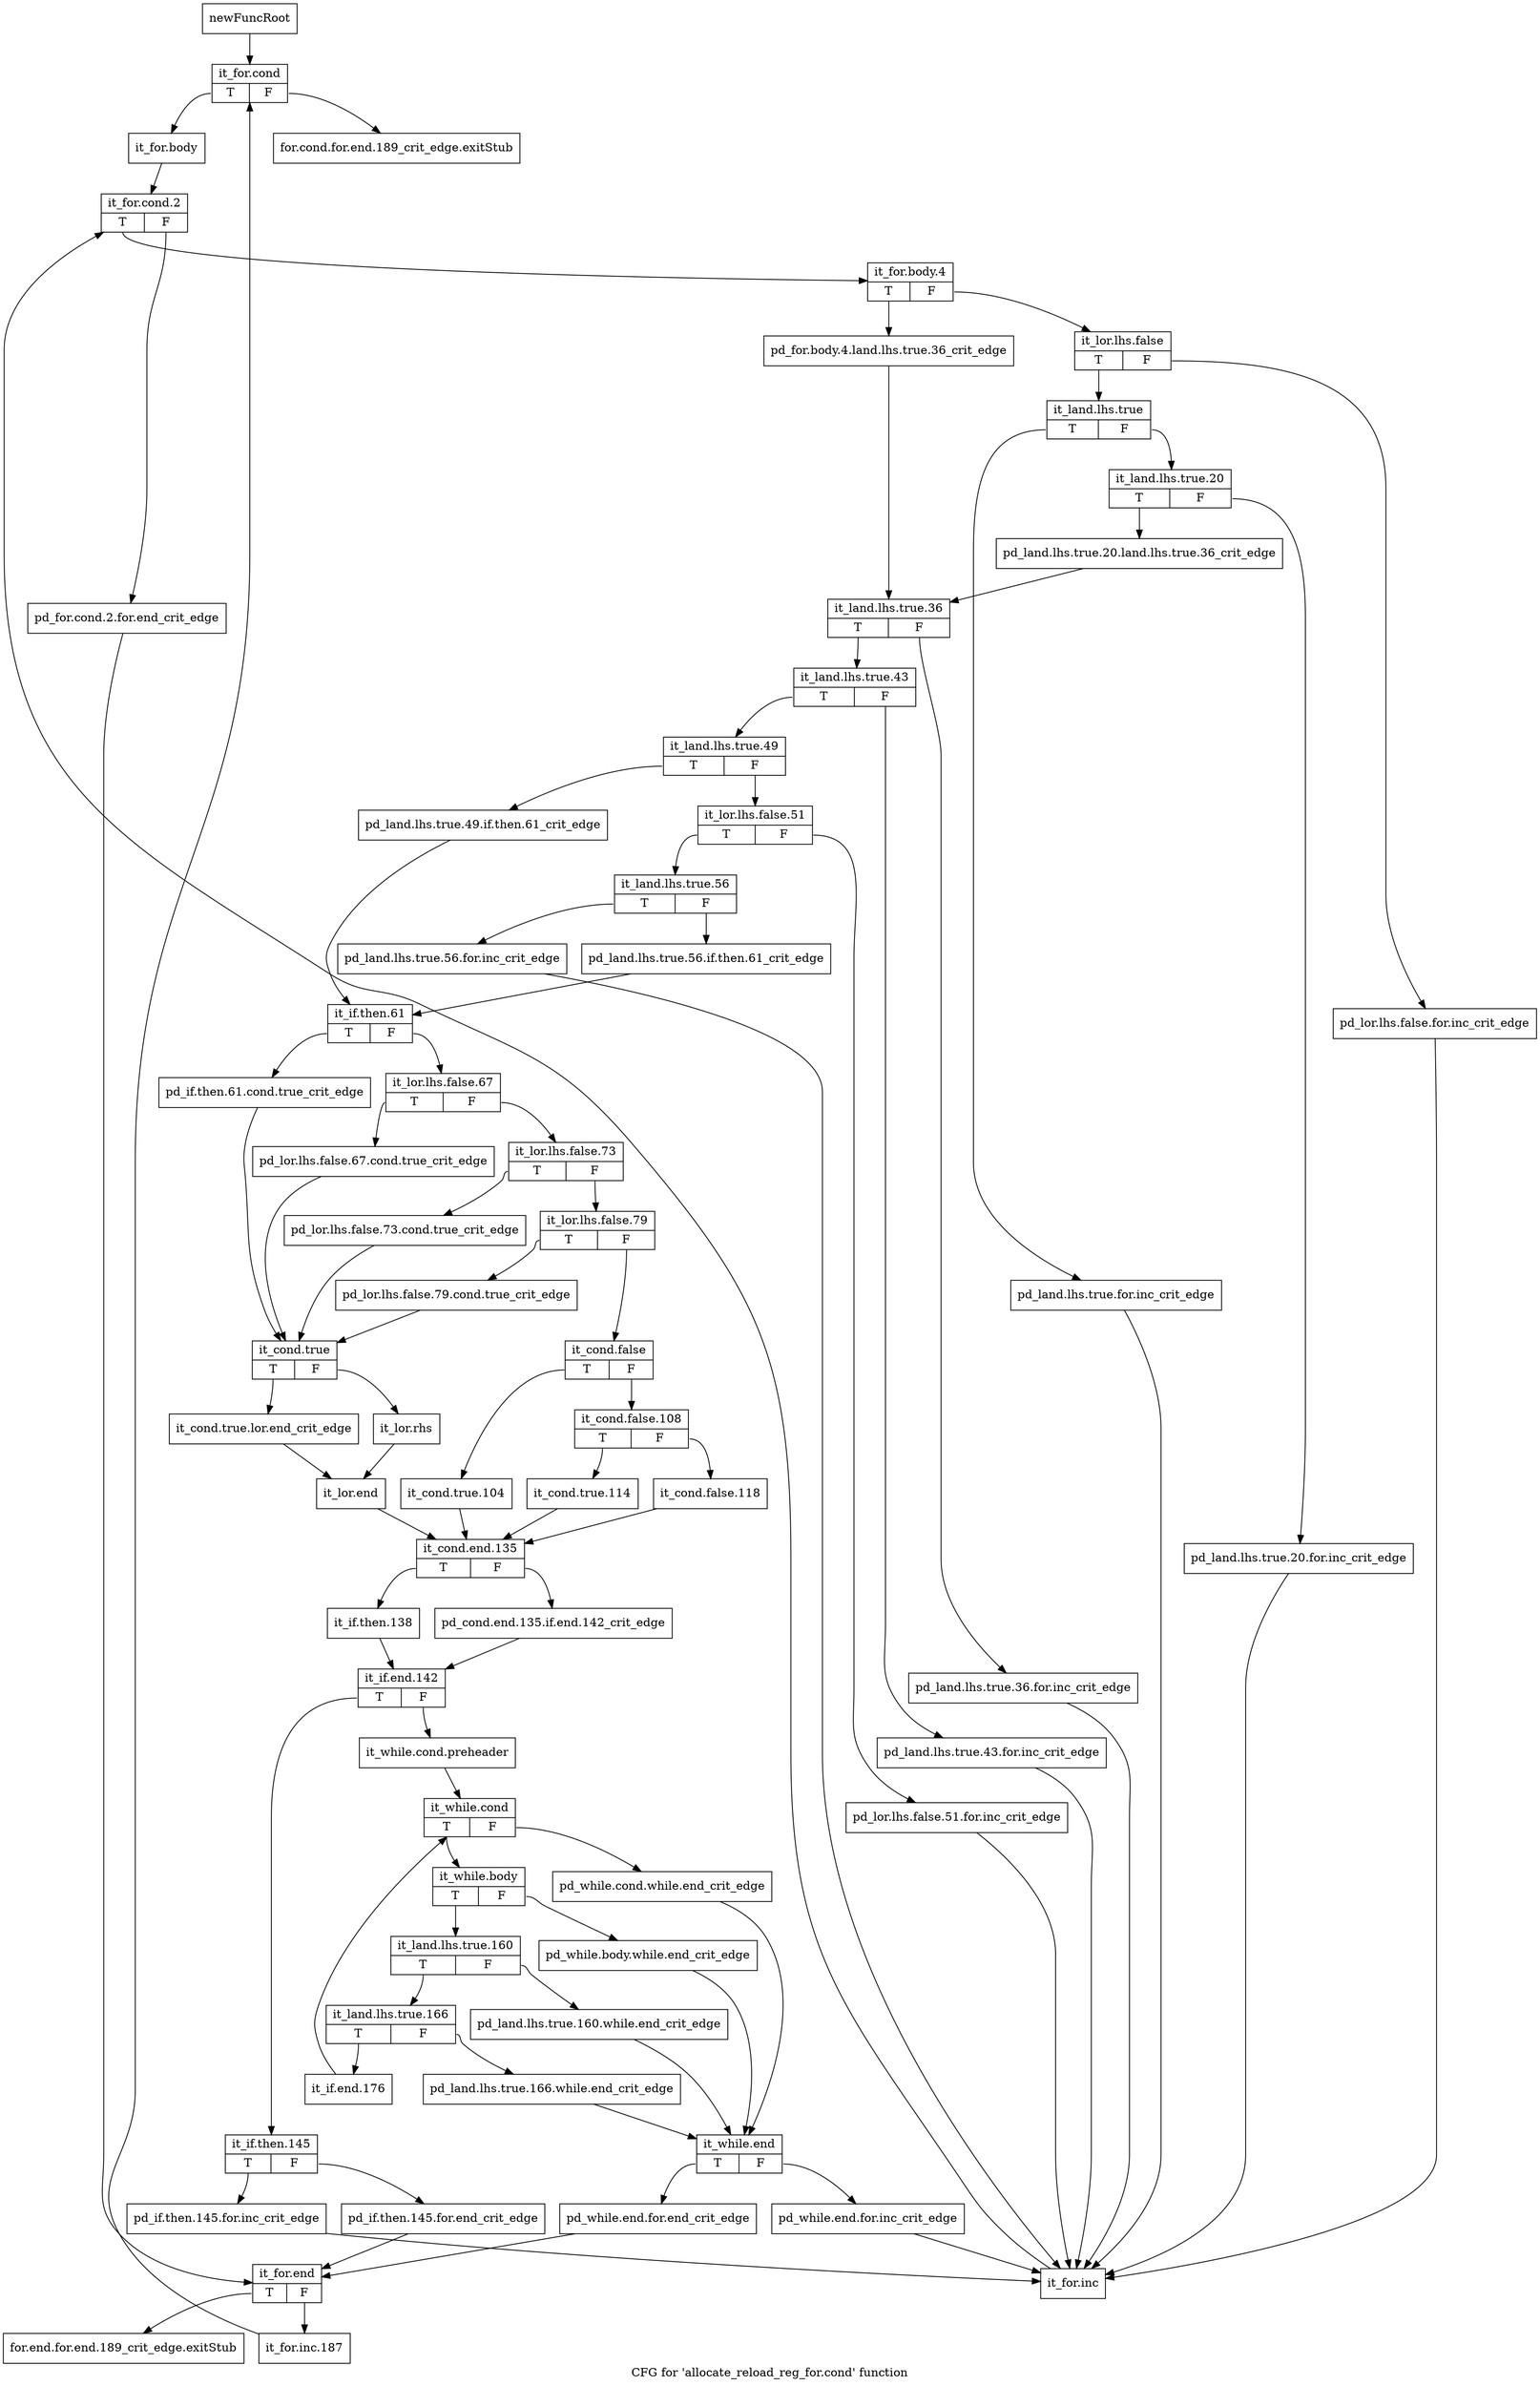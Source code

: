 digraph "CFG for 'allocate_reload_reg_for.cond' function" {
	label="CFG for 'allocate_reload_reg_for.cond' function";

	Node0xbfc20c0 [shape=record,label="{newFuncRoot}"];
	Node0xbfc20c0 -> Node0xbfc21b0;
	Node0xbfc2110 [shape=record,label="{for.cond.for.end.189_crit_edge.exitStub}"];
	Node0xbfc2160 [shape=record,label="{for.end.for.end.189_crit_edge.exitStub}"];
	Node0xbfc21b0 [shape=record,label="{it_for.cond|{<s0>T|<s1>F}}"];
	Node0xbfc21b0:s0 -> Node0xbfc2200;
	Node0xbfc21b0:s1 -> Node0xbfc2110;
	Node0xbfc2200 [shape=record,label="{it_for.body}"];
	Node0xbfc2200 -> Node0xbfc2250;
	Node0xbfc2250 [shape=record,label="{it_for.cond.2|{<s0>T|<s1>F}}"];
	Node0xbfc2250:s0 -> Node0xbfc22f0;
	Node0xbfc2250:s1 -> Node0xbfc22a0;
	Node0xbfc22a0 [shape=record,label="{pd_for.cond.2.for.end_crit_edge}"];
	Node0xbfc22a0 -> Node0xbfc3470;
	Node0xbfc22f0 [shape=record,label="{it_for.body.4|{<s0>T|<s1>F}}"];
	Node0xbfc22f0:s0 -> Node0xbfc2570;
	Node0xbfc22f0:s1 -> Node0xbfc2340;
	Node0xbfc2340 [shape=record,label="{it_lor.lhs.false|{<s0>T|<s1>F}}"];
	Node0xbfc2340:s0 -> Node0xbfc23e0;
	Node0xbfc2340:s1 -> Node0xbfc2390;
	Node0xbfc2390 [shape=record,label="{pd_lor.lhs.false.for.inc_crit_edge}"];
	Node0xbfc2390 -> Node0xbfc3560;
	Node0xbfc23e0 [shape=record,label="{it_land.lhs.true|{<s0>T|<s1>F}}"];
	Node0xbfc23e0:s0 -> Node0xbfc2520;
	Node0xbfc23e0:s1 -> Node0xbfc2430;
	Node0xbfc2430 [shape=record,label="{it_land.lhs.true.20|{<s0>T|<s1>F}}"];
	Node0xbfc2430:s0 -> Node0xbfc24d0;
	Node0xbfc2430:s1 -> Node0xbfc2480;
	Node0xbfc2480 [shape=record,label="{pd_land.lhs.true.20.for.inc_crit_edge}"];
	Node0xbfc2480 -> Node0xbfc3560;
	Node0xbfc24d0 [shape=record,label="{pd_land.lhs.true.20.land.lhs.true.36_crit_edge}"];
	Node0xbfc24d0 -> Node0xbfc25c0;
	Node0xbfc2520 [shape=record,label="{pd_land.lhs.true.for.inc_crit_edge}"];
	Node0xbfc2520 -> Node0xbfc3560;
	Node0xbfc2570 [shape=record,label="{pd_for.body.4.land.lhs.true.36_crit_edge}"];
	Node0xbfc2570 -> Node0xbfc25c0;
	Node0xbfc25c0 [shape=record,label="{it_land.lhs.true.36|{<s0>T|<s1>F}}"];
	Node0xbfc25c0:s0 -> Node0xbfc2660;
	Node0xbfc25c0:s1 -> Node0xbfc2610;
	Node0xbfc2610 [shape=record,label="{pd_land.lhs.true.36.for.inc_crit_edge}"];
	Node0xbfc2610 -> Node0xbfc3560;
	Node0xbfc2660 [shape=record,label="{it_land.lhs.true.43|{<s0>T|<s1>F}}"];
	Node0xbfc2660:s0 -> Node0xbfc2700;
	Node0xbfc2660:s1 -> Node0xbfc26b0;
	Node0xbfc26b0 [shape=record,label="{pd_land.lhs.true.43.for.inc_crit_edge}"];
	Node0xbfc26b0 -> Node0xbfc3560;
	Node0xbfc2700 [shape=record,label="{it_land.lhs.true.49|{<s0>T|<s1>F}}"];
	Node0xbfc2700:s0 -> Node0xbfc28e0;
	Node0xbfc2700:s1 -> Node0xbfc2750;
	Node0xbfc2750 [shape=record,label="{it_lor.lhs.false.51|{<s0>T|<s1>F}}"];
	Node0xbfc2750:s0 -> Node0xbfc27f0;
	Node0xbfc2750:s1 -> Node0xbfc27a0;
	Node0xbfc27a0 [shape=record,label="{pd_lor.lhs.false.51.for.inc_crit_edge}"];
	Node0xbfc27a0 -> Node0xbfc3560;
	Node0xbfc27f0 [shape=record,label="{it_land.lhs.true.56|{<s0>T|<s1>F}}"];
	Node0xbfc27f0:s0 -> Node0xbfc2890;
	Node0xbfc27f0:s1 -> Node0xbfc2840;
	Node0xbfc2840 [shape=record,label="{pd_land.lhs.true.56.if.then.61_crit_edge}"];
	Node0xbfc2840 -> Node0xbfc2930;
	Node0xbfc2890 [shape=record,label="{pd_land.lhs.true.56.for.inc_crit_edge}"];
	Node0xbfc2890 -> Node0xbfc3560;
	Node0xbfc28e0 [shape=record,label="{pd_land.lhs.true.49.if.then.61_crit_edge}"];
	Node0xbfc28e0 -> Node0xbfc2930;
	Node0xbfc2930 [shape=record,label="{it_if.then.61|{<s0>T|<s1>F}}"];
	Node0xbfc2930:s0 -> Node0xbfc2cf0;
	Node0xbfc2930:s1 -> Node0xbfc2980;
	Node0xbfc2980 [shape=record,label="{it_lor.lhs.false.67|{<s0>T|<s1>F}}"];
	Node0xbfc2980:s0 -> Node0xbfc2ca0;
	Node0xbfc2980:s1 -> Node0xbfc29d0;
	Node0xbfc29d0 [shape=record,label="{it_lor.lhs.false.73|{<s0>T|<s1>F}}"];
	Node0xbfc29d0:s0 -> Node0xbfc2c50;
	Node0xbfc29d0:s1 -> Node0xbfc2a20;
	Node0xbfc2a20 [shape=record,label="{it_lor.lhs.false.79|{<s0>T|<s1>F}}"];
	Node0xbfc2a20:s0 -> Node0xbfc2c00;
	Node0xbfc2a20:s1 -> Node0xbfc2a70;
	Node0xbfc2a70 [shape=record,label="{it_cond.false|{<s0>T|<s1>F}}"];
	Node0xbfc2a70:s0 -> Node0xbfc2bb0;
	Node0xbfc2a70:s1 -> Node0xbfc2ac0;
	Node0xbfc2ac0 [shape=record,label="{it_cond.false.108|{<s0>T|<s1>F}}"];
	Node0xbfc2ac0:s0 -> Node0xbfc2b60;
	Node0xbfc2ac0:s1 -> Node0xbfc2b10;
	Node0xbfc2b10 [shape=record,label="{it_cond.false.118}"];
	Node0xbfc2b10 -> Node0xbfc2e80;
	Node0xbfc2b60 [shape=record,label="{it_cond.true.114}"];
	Node0xbfc2b60 -> Node0xbfc2e80;
	Node0xbfc2bb0 [shape=record,label="{it_cond.true.104}"];
	Node0xbfc2bb0 -> Node0xbfc2e80;
	Node0xbfc2c00 [shape=record,label="{pd_lor.lhs.false.79.cond.true_crit_edge}"];
	Node0xbfc2c00 -> Node0xbfc2d40;
	Node0xbfc2c50 [shape=record,label="{pd_lor.lhs.false.73.cond.true_crit_edge}"];
	Node0xbfc2c50 -> Node0xbfc2d40;
	Node0xbfc2ca0 [shape=record,label="{pd_lor.lhs.false.67.cond.true_crit_edge}"];
	Node0xbfc2ca0 -> Node0xbfc2d40;
	Node0xbfc2cf0 [shape=record,label="{pd_if.then.61.cond.true_crit_edge}"];
	Node0xbfc2cf0 -> Node0xbfc2d40;
	Node0xbfc2d40 [shape=record,label="{it_cond.true|{<s0>T|<s1>F}}"];
	Node0xbfc2d40:s0 -> Node0xbfc2de0;
	Node0xbfc2d40:s1 -> Node0xbfc2d90;
	Node0xbfc2d90 [shape=record,label="{it_lor.rhs}"];
	Node0xbfc2d90 -> Node0xbfc2e30;
	Node0xbfc2de0 [shape=record,label="{it_cond.true.lor.end_crit_edge}"];
	Node0xbfc2de0 -> Node0xbfc2e30;
	Node0xbfc2e30 [shape=record,label="{it_lor.end}"];
	Node0xbfc2e30 -> Node0xbfc2e80;
	Node0xbfc2e80 [shape=record,label="{it_cond.end.135|{<s0>T|<s1>F}}"];
	Node0xbfc2e80:s0 -> Node0xbfc2f20;
	Node0xbfc2e80:s1 -> Node0xbfc2ed0;
	Node0xbfc2ed0 [shape=record,label="{pd_cond.end.135.if.end.142_crit_edge}"];
	Node0xbfc2ed0 -> Node0xbfc2f70;
	Node0xbfc2f20 [shape=record,label="{it_if.then.138}"];
	Node0xbfc2f20 -> Node0xbfc2f70;
	Node0xbfc2f70 [shape=record,label="{it_if.end.142|{<s0>T|<s1>F}}"];
	Node0xbfc2f70:s0 -> Node0xbfc33d0;
	Node0xbfc2f70:s1 -> Node0xbfc2fc0;
	Node0xbfc2fc0 [shape=record,label="{it_while.cond.preheader}"];
	Node0xbfc2fc0 -> Node0xbfc3010;
	Node0xbfc3010 [shape=record,label="{it_while.cond|{<s0>T|<s1>F}}"];
	Node0xbfc3010:s0 -> Node0xbfc30b0;
	Node0xbfc3010:s1 -> Node0xbfc3060;
	Node0xbfc3060 [shape=record,label="{pd_while.cond.while.end_crit_edge}"];
	Node0xbfc3060 -> Node0xbfc3290;
	Node0xbfc30b0 [shape=record,label="{it_while.body|{<s0>T|<s1>F}}"];
	Node0xbfc30b0:s0 -> Node0xbfc3150;
	Node0xbfc30b0:s1 -> Node0xbfc3100;
	Node0xbfc3100 [shape=record,label="{pd_while.body.while.end_crit_edge}"];
	Node0xbfc3100 -> Node0xbfc3290;
	Node0xbfc3150 [shape=record,label="{it_land.lhs.true.160|{<s0>T|<s1>F}}"];
	Node0xbfc3150:s0 -> Node0xbfc31f0;
	Node0xbfc3150:s1 -> Node0xbfc31a0;
	Node0xbfc31a0 [shape=record,label="{pd_land.lhs.true.160.while.end_crit_edge}"];
	Node0xbfc31a0 -> Node0xbfc3290;
	Node0xbfc31f0 [shape=record,label="{it_land.lhs.true.166|{<s0>T|<s1>F}}"];
	Node0xbfc31f0:s0 -> Node0xbfc3380;
	Node0xbfc31f0:s1 -> Node0xbfc3240;
	Node0xbfc3240 [shape=record,label="{pd_land.lhs.true.166.while.end_crit_edge}"];
	Node0xbfc3240 -> Node0xbfc3290;
	Node0xbfc3290 [shape=record,label="{it_while.end|{<s0>T|<s1>F}}"];
	Node0xbfc3290:s0 -> Node0xbfc3330;
	Node0xbfc3290:s1 -> Node0xbfc32e0;
	Node0xbfc32e0 [shape=record,label="{pd_while.end.for.inc_crit_edge}"];
	Node0xbfc32e0 -> Node0xbfc3560;
	Node0xbfc3330 [shape=record,label="{pd_while.end.for.end_crit_edge}"];
	Node0xbfc3330 -> Node0xbfc3470;
	Node0xbfc3380 [shape=record,label="{it_if.end.176}"];
	Node0xbfc3380 -> Node0xbfc3010;
	Node0xbfc33d0 [shape=record,label="{it_if.then.145|{<s0>T|<s1>F}}"];
	Node0xbfc33d0:s0 -> Node0xbfc3510;
	Node0xbfc33d0:s1 -> Node0xbfc3420;
	Node0xbfc3420 [shape=record,label="{pd_if.then.145.for.end_crit_edge}"];
	Node0xbfc3420 -> Node0xbfc3470;
	Node0xbfc3470 [shape=record,label="{it_for.end|{<s0>T|<s1>F}}"];
	Node0xbfc3470:s0 -> Node0xbfc2160;
	Node0xbfc3470:s1 -> Node0xbfc34c0;
	Node0xbfc34c0 [shape=record,label="{it_for.inc.187}"];
	Node0xbfc34c0 -> Node0xbfc21b0;
	Node0xbfc3510 [shape=record,label="{pd_if.then.145.for.inc_crit_edge}"];
	Node0xbfc3510 -> Node0xbfc3560;
	Node0xbfc3560 [shape=record,label="{it_for.inc}"];
	Node0xbfc3560 -> Node0xbfc2250;
}
